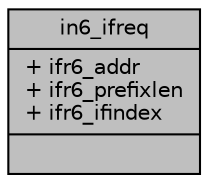 digraph "in6_ifreq"
{
  edge [fontname="Helvetica",fontsize="10",labelfontname="Helvetica",labelfontsize="10"];
  node [fontname="Helvetica",fontsize="10",shape=record];
  Node1 [label="{in6_ifreq\n|+ ifr6_addr\l+ ifr6_prefixlen\l+ ifr6_ifindex\l|}",height=0.2,width=0.4,color="black", fillcolor="grey75", style="filled", fontcolor="black"];
}
